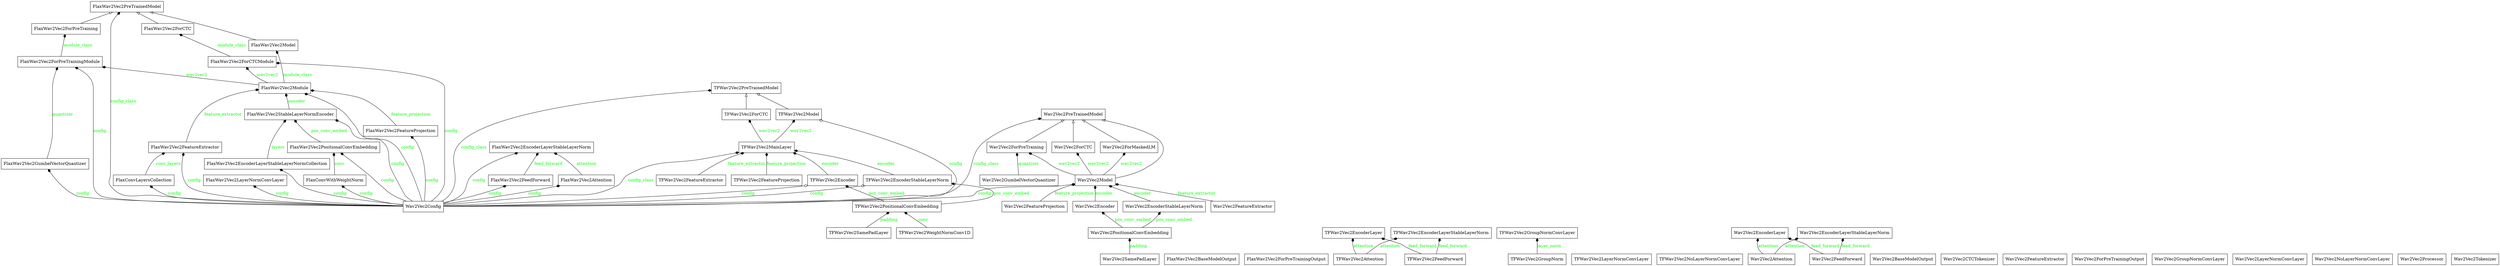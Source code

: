 digraph "classes" {
rankdir=BT
charset="utf-8"
"transformers.models.wav2vec2.modeling_flax_wav2vec2.FlaxConvLayersCollection" [color="black", fontcolor="black", label=<FlaxConvLayersCollection>, shape="record", style="solid"];
"transformers.models.wav2vec2.modeling_flax_wav2vec2.FlaxConvWithWeightNorm" [color="black", fontcolor="black", label=<FlaxConvWithWeightNorm>, shape="record", style="solid"];
"transformers.models.wav2vec2.modeling_flax_wav2vec2.FlaxWav2Vec2Attention" [color="black", fontcolor="black", label=<FlaxWav2Vec2Attention>, shape="record", style="solid"];
"transformers.models.wav2vec2.modeling_flax_wav2vec2.FlaxWav2Vec2BaseModelOutput" [color="black", fontcolor="black", label=<FlaxWav2Vec2BaseModelOutput>, shape="record", style="solid"];
"transformers.models.wav2vec2.modeling_flax_wav2vec2.FlaxWav2Vec2EncoderLayerStableLayerNorm" [color="black", fontcolor="black", label=<FlaxWav2Vec2EncoderLayerStableLayerNorm>, shape="record", style="solid"];
"transformers.models.wav2vec2.modeling_flax_wav2vec2.FlaxWav2Vec2EncoderLayerStableLayerNormCollection" [color="black", fontcolor="black", label=<FlaxWav2Vec2EncoderLayerStableLayerNormCollection>, shape="record", style="solid"];
"transformers.models.wav2vec2.modeling_flax_wav2vec2.FlaxWav2Vec2FeatureExtractor" [color="black", fontcolor="black", label=<FlaxWav2Vec2FeatureExtractor>, shape="record", style="solid"];
"transformers.models.wav2vec2.modeling_flax_wav2vec2.FlaxWav2Vec2FeatureProjection" [color="black", fontcolor="black", label=<FlaxWav2Vec2FeatureProjection>, shape="record", style="solid"];
"transformers.models.wav2vec2.modeling_flax_wav2vec2.FlaxWav2Vec2FeedForward" [color="black", fontcolor="black", label=<FlaxWav2Vec2FeedForward>, shape="record", style="solid"];
"transformers.models.wav2vec2.modeling_flax_wav2vec2.FlaxWav2Vec2ForCTC" [color="black", fontcolor="black", label=<FlaxWav2Vec2ForCTC>, shape="record", style="solid"];
"transformers.models.wav2vec2.modeling_flax_wav2vec2.FlaxWav2Vec2ForCTCModule" [color="black", fontcolor="black", label=<FlaxWav2Vec2ForCTCModule>, shape="record", style="solid"];
"transformers.models.wav2vec2.modeling_flax_wav2vec2.FlaxWav2Vec2ForPreTraining" [color="black", fontcolor="black", label=<FlaxWav2Vec2ForPreTraining>, shape="record", style="solid"];
"transformers.models.wav2vec2.modeling_flax_wav2vec2.FlaxWav2Vec2ForPreTrainingModule" [color="black", fontcolor="black", label=<FlaxWav2Vec2ForPreTrainingModule>, shape="record", style="solid"];
"transformers.models.wav2vec2.modeling_flax_wav2vec2.FlaxWav2Vec2ForPreTrainingOutput" [color="black", fontcolor="black", label=<FlaxWav2Vec2ForPreTrainingOutput>, shape="record", style="solid"];
"transformers.models.wav2vec2.modeling_flax_wav2vec2.FlaxWav2Vec2GumbelVectorQuantizer" [color="black", fontcolor="black", label=<FlaxWav2Vec2GumbelVectorQuantizer>, shape="record", style="solid"];
"transformers.models.wav2vec2.modeling_flax_wav2vec2.FlaxWav2Vec2LayerNormConvLayer" [color="black", fontcolor="black", label=<FlaxWav2Vec2LayerNormConvLayer>, shape="record", style="solid"];
"transformers.models.wav2vec2.modeling_flax_wav2vec2.FlaxWav2Vec2Model" [color="black", fontcolor="black", label=<FlaxWav2Vec2Model>, shape="record", style="solid"];
"transformers.models.wav2vec2.modeling_flax_wav2vec2.FlaxWav2Vec2Module" [color="black", fontcolor="black", label=<FlaxWav2Vec2Module>, shape="record", style="solid"];
"transformers.models.wav2vec2.modeling_flax_wav2vec2.FlaxWav2Vec2PositionalConvEmbedding" [color="black", fontcolor="black", label=<FlaxWav2Vec2PositionalConvEmbedding>, shape="record", style="solid"];
"transformers.models.wav2vec2.modeling_flax_wav2vec2.FlaxWav2Vec2PreTrainedModel" [color="black", fontcolor="black", label=<FlaxWav2Vec2PreTrainedModel>, shape="record", style="solid"];
"transformers.models.wav2vec2.modeling_flax_wav2vec2.FlaxWav2Vec2StableLayerNormEncoder" [color="black", fontcolor="black", label=<FlaxWav2Vec2StableLayerNormEncoder>, shape="record", style="solid"];
"transformers.models.wav2vec2.modeling_tf_wav2vec2.TFWav2Vec2Attention" [color="black", fontcolor="black", label=<TFWav2Vec2Attention>, shape="record", style="solid"];
"transformers.models.wav2vec2.modeling_tf_wav2vec2.TFWav2Vec2Encoder" [color="black", fontcolor="black", label=<TFWav2Vec2Encoder>, shape="record", style="solid"];
"transformers.models.wav2vec2.modeling_tf_wav2vec2.TFWav2Vec2EncoderLayer" [color="black", fontcolor="black", label=<TFWav2Vec2EncoderLayer>, shape="record", style="solid"];
"transformers.models.wav2vec2.modeling_tf_wav2vec2.TFWav2Vec2EncoderLayerStableLayerNorm" [color="black", fontcolor="black", label=<TFWav2Vec2EncoderLayerStableLayerNorm>, shape="record", style="solid"];
"transformers.models.wav2vec2.modeling_tf_wav2vec2.TFWav2Vec2EncoderStableLayerNorm" [color="black", fontcolor="black", label=<TFWav2Vec2EncoderStableLayerNorm>, shape="record", style="solid"];
"transformers.models.wav2vec2.modeling_tf_wav2vec2.TFWav2Vec2FeatureExtractor" [color="black", fontcolor="black", label=<TFWav2Vec2FeatureExtractor>, shape="record", style="solid"];
"transformers.models.wav2vec2.modeling_tf_wav2vec2.TFWav2Vec2FeatureProjection" [color="black", fontcolor="black", label=<TFWav2Vec2FeatureProjection>, shape="record", style="solid"];
"transformers.models.wav2vec2.modeling_tf_wav2vec2.TFWav2Vec2FeedForward" [color="black", fontcolor="black", label=<TFWav2Vec2FeedForward>, shape="record", style="solid"];
"transformers.models.wav2vec2.modeling_tf_wav2vec2.TFWav2Vec2ForCTC" [color="black", fontcolor="black", label=<TFWav2Vec2ForCTC>, shape="record", style="solid"];
"transformers.models.wav2vec2.modeling_tf_wav2vec2.TFWav2Vec2GroupNorm" [color="black", fontcolor="black", label=<TFWav2Vec2GroupNorm>, shape="record", style="solid"];
"transformers.models.wav2vec2.modeling_tf_wav2vec2.TFWav2Vec2GroupNormConvLayer" [color="black", fontcolor="black", label=<TFWav2Vec2GroupNormConvLayer>, shape="record", style="solid"];
"transformers.models.wav2vec2.modeling_tf_wav2vec2.TFWav2Vec2LayerNormConvLayer" [color="black", fontcolor="black", label=<TFWav2Vec2LayerNormConvLayer>, shape="record", style="solid"];
"transformers.models.wav2vec2.modeling_tf_wav2vec2.TFWav2Vec2MainLayer" [color="black", fontcolor="black", label=<TFWav2Vec2MainLayer>, shape="record", style="solid"];
"transformers.models.wav2vec2.modeling_tf_wav2vec2.TFWav2Vec2Model" [color="black", fontcolor="black", label=<TFWav2Vec2Model>, shape="record", style="solid"];
"transformers.models.wav2vec2.modeling_tf_wav2vec2.TFWav2Vec2NoLayerNormConvLayer" [color="black", fontcolor="black", label=<TFWav2Vec2NoLayerNormConvLayer>, shape="record", style="solid"];
"transformers.models.wav2vec2.modeling_tf_wav2vec2.TFWav2Vec2PositionalConvEmbedding" [color="black", fontcolor="black", label=<TFWav2Vec2PositionalConvEmbedding>, shape="record", style="solid"];
"transformers.models.wav2vec2.modeling_tf_wav2vec2.TFWav2Vec2PreTrainedModel" [color="black", fontcolor="black", label=<TFWav2Vec2PreTrainedModel>, shape="record", style="solid"];
"transformers.models.wav2vec2.modeling_tf_wav2vec2.TFWav2Vec2SamePadLayer" [color="black", fontcolor="black", label=<TFWav2Vec2SamePadLayer>, shape="record", style="solid"];
"transformers.models.wav2vec2.modeling_tf_wav2vec2.TFWav2Vec2WeightNormConv1D" [color="black", fontcolor="black", label=<TFWav2Vec2WeightNormConv1D>, shape="record", style="solid"];
"transformers.models.wav2vec2.modeling_wav2vec2.Wav2Vec2Attention" [color="black", fontcolor="black", label=<Wav2Vec2Attention>, shape="record", style="solid"];
"transformers.models.wav2vec2.modeling_wav2vec2.Wav2Vec2BaseModelOutput" [color="black", fontcolor="black", label=<Wav2Vec2BaseModelOutput>, shape="record", style="solid"];
"transformers.models.wav2vec2.tokenization_wav2vec2.Wav2Vec2CTCTokenizer" [color="black", fontcolor="black", label=<Wav2Vec2CTCTokenizer>, shape="record", style="solid"];
"transformers.models.wav2vec2.configuration_wav2vec2.Wav2Vec2Config" [color="black", fontcolor="black", label=<Wav2Vec2Config>, shape="record", style="solid"];
"transformers.models.wav2vec2.modeling_wav2vec2.Wav2Vec2Encoder" [color="black", fontcolor="black", label=<Wav2Vec2Encoder>, shape="record", style="solid"];
"transformers.models.wav2vec2.modeling_wav2vec2.Wav2Vec2EncoderLayer" [color="black", fontcolor="black", label=<Wav2Vec2EncoderLayer>, shape="record", style="solid"];
"transformers.models.wav2vec2.modeling_wav2vec2.Wav2Vec2EncoderLayerStableLayerNorm" [color="black", fontcolor="black", label=<Wav2Vec2EncoderLayerStableLayerNorm>, shape="record", style="solid"];
"transformers.models.wav2vec2.modeling_wav2vec2.Wav2Vec2EncoderStableLayerNorm" [color="black", fontcolor="black", label=<Wav2Vec2EncoderStableLayerNorm>, shape="record", style="solid"];
"transformers.models.wav2vec2.feature_extraction_wav2vec2.Wav2Vec2FeatureExtractor" [color="black", fontcolor="black", label=<Wav2Vec2FeatureExtractor>, shape="record", style="solid"];
"transformers.models.wav2vec2.modeling_wav2vec2.Wav2Vec2FeatureExtractor" [color="black", fontcolor="black", label=<Wav2Vec2FeatureExtractor>, shape="record", style="solid"];
"transformers.models.wav2vec2.modeling_wav2vec2.Wav2Vec2FeatureProjection" [color="black", fontcolor="black", label=<Wav2Vec2FeatureProjection>, shape="record", style="solid"];
"transformers.models.wav2vec2.modeling_wav2vec2.Wav2Vec2FeedForward" [color="black", fontcolor="black", label=<Wav2Vec2FeedForward>, shape="record", style="solid"];
"transformers.models.wav2vec2.modeling_wav2vec2.Wav2Vec2ForCTC" [color="black", fontcolor="black", label=<Wav2Vec2ForCTC>, shape="record", style="solid"];
"transformers.models.wav2vec2.modeling_wav2vec2.Wav2Vec2ForMaskedLM" [color="black", fontcolor="black", label=<Wav2Vec2ForMaskedLM>, shape="record", style="solid"];
"transformers.models.wav2vec2.modeling_wav2vec2.Wav2Vec2ForPreTraining" [color="black", fontcolor="black", label=<Wav2Vec2ForPreTraining>, shape="record", style="solid"];
"transformers.models.wav2vec2.modeling_wav2vec2.Wav2Vec2ForPreTrainingOutput" [color="black", fontcolor="black", label=<Wav2Vec2ForPreTrainingOutput>, shape="record", style="solid"];
"transformers.models.wav2vec2.modeling_wav2vec2.Wav2Vec2GroupNormConvLayer" [color="black", fontcolor="black", label=<Wav2Vec2GroupNormConvLayer>, shape="record", style="solid"];
"transformers.models.wav2vec2.modeling_wav2vec2.Wav2Vec2GumbelVectorQuantizer" [color="black", fontcolor="black", label=<Wav2Vec2GumbelVectorQuantizer>, shape="record", style="solid"];
"transformers.models.wav2vec2.modeling_wav2vec2.Wav2Vec2LayerNormConvLayer" [color="black", fontcolor="black", label=<Wav2Vec2LayerNormConvLayer>, shape="record", style="solid"];
"transformers.models.wav2vec2.modeling_wav2vec2.Wav2Vec2Model" [color="black", fontcolor="black", label=<Wav2Vec2Model>, shape="record", style="solid"];
"transformers.models.wav2vec2.modeling_wav2vec2.Wav2Vec2NoLayerNormConvLayer" [color="black", fontcolor="black", label=<Wav2Vec2NoLayerNormConvLayer>, shape="record", style="solid"];
"transformers.models.wav2vec2.modeling_wav2vec2.Wav2Vec2PositionalConvEmbedding" [color="black", fontcolor="black", label=<Wav2Vec2PositionalConvEmbedding>, shape="record", style="solid"];
"transformers.models.wav2vec2.modeling_wav2vec2.Wav2Vec2PreTrainedModel" [color="black", fontcolor="black", label=<Wav2Vec2PreTrainedModel>, shape="record", style="solid"];
"transformers.models.wav2vec2.processing_wav2vec2.Wav2Vec2Processor" [color="black", fontcolor="black", label=<Wav2Vec2Processor>, shape="record", style="solid"];
"transformers.models.wav2vec2.modeling_wav2vec2.Wav2Vec2SamePadLayer" [color="black", fontcolor="black", label=<Wav2Vec2SamePadLayer>, shape="record", style="solid"];
"transformers.models.wav2vec2.tokenization_wav2vec2.Wav2Vec2Tokenizer" [color="black", fontcolor="black", label=<Wav2Vec2Tokenizer>, shape="record", style="solid"];
"transformers.models.wav2vec2.modeling_flax_wav2vec2.FlaxWav2Vec2ForCTC" -> "transformers.models.wav2vec2.modeling_flax_wav2vec2.FlaxWav2Vec2PreTrainedModel" [arrowhead="empty", arrowtail="none"];
"transformers.models.wav2vec2.modeling_flax_wav2vec2.FlaxWav2Vec2ForPreTraining" -> "transformers.models.wav2vec2.modeling_flax_wav2vec2.FlaxWav2Vec2PreTrainedModel" [arrowhead="empty", arrowtail="none"];
"transformers.models.wav2vec2.modeling_flax_wav2vec2.FlaxWav2Vec2Model" -> "transformers.models.wav2vec2.modeling_flax_wav2vec2.FlaxWav2Vec2PreTrainedModel" [arrowhead="empty", arrowtail="none"];
"transformers.models.wav2vec2.modeling_tf_wav2vec2.TFWav2Vec2ForCTC" -> "transformers.models.wav2vec2.modeling_tf_wav2vec2.TFWav2Vec2PreTrainedModel" [arrowhead="empty", arrowtail="none"];
"transformers.models.wav2vec2.modeling_tf_wav2vec2.TFWav2Vec2Model" -> "transformers.models.wav2vec2.modeling_tf_wav2vec2.TFWav2Vec2PreTrainedModel" [arrowhead="empty", arrowtail="none"];
"transformers.models.wav2vec2.modeling_wav2vec2.Wav2Vec2ForCTC" -> "transformers.models.wav2vec2.modeling_wav2vec2.Wav2Vec2PreTrainedModel" [arrowhead="empty", arrowtail="none"];
"transformers.models.wav2vec2.modeling_wav2vec2.Wav2Vec2ForMaskedLM" -> "transformers.models.wav2vec2.modeling_wav2vec2.Wav2Vec2PreTrainedModel" [arrowhead="empty", arrowtail="none"];
"transformers.models.wav2vec2.modeling_wav2vec2.Wav2Vec2ForPreTraining" -> "transformers.models.wav2vec2.modeling_wav2vec2.Wav2Vec2PreTrainedModel" [arrowhead="empty", arrowtail="none"];
"transformers.models.wav2vec2.modeling_wav2vec2.Wav2Vec2Model" -> "transformers.models.wav2vec2.modeling_wav2vec2.Wav2Vec2PreTrainedModel" [arrowhead="empty", arrowtail="none"];
"transformers.models.wav2vec2.configuration_wav2vec2.Wav2Vec2Config" -> "transformers.models.wav2vec2.modeling_flax_wav2vec2.FlaxConvLayersCollection" [arrowhead="diamond", arrowtail="none", fontcolor="green", label="config", style="solid"];
"transformers.models.wav2vec2.configuration_wav2vec2.Wav2Vec2Config" -> "transformers.models.wav2vec2.modeling_flax_wav2vec2.FlaxConvWithWeightNorm" [arrowhead="diamond", arrowtail="none", fontcolor="green", label="config", style="solid"];
"transformers.models.wav2vec2.configuration_wav2vec2.Wav2Vec2Config" -> "transformers.models.wav2vec2.modeling_flax_wav2vec2.FlaxWav2Vec2Attention" [arrowhead="diamond", arrowtail="none", fontcolor="green", label="config", style="solid"];
"transformers.models.wav2vec2.configuration_wav2vec2.Wav2Vec2Config" -> "transformers.models.wav2vec2.modeling_flax_wav2vec2.FlaxWav2Vec2EncoderLayerStableLayerNorm" [arrowhead="diamond", arrowtail="none", fontcolor="green", label="config", style="solid"];
"transformers.models.wav2vec2.configuration_wav2vec2.Wav2Vec2Config" -> "transformers.models.wav2vec2.modeling_flax_wav2vec2.FlaxWav2Vec2EncoderLayerStableLayerNormCollection" [arrowhead="diamond", arrowtail="none", fontcolor="green", label="config", style="solid"];
"transformers.models.wav2vec2.configuration_wav2vec2.Wav2Vec2Config" -> "transformers.models.wav2vec2.modeling_flax_wav2vec2.FlaxWav2Vec2FeatureExtractor" [arrowhead="diamond", arrowtail="none", fontcolor="green", label="config", style="solid"];
"transformers.models.wav2vec2.configuration_wav2vec2.Wav2Vec2Config" -> "transformers.models.wav2vec2.modeling_flax_wav2vec2.FlaxWav2Vec2FeatureProjection" [arrowhead="diamond", arrowtail="none", fontcolor="green", label="config", style="solid"];
"transformers.models.wav2vec2.configuration_wav2vec2.Wav2Vec2Config" -> "transformers.models.wav2vec2.modeling_flax_wav2vec2.FlaxWav2Vec2FeedForward" [arrowhead="diamond", arrowtail="none", fontcolor="green", label="config", style="solid"];
"transformers.models.wav2vec2.configuration_wav2vec2.Wav2Vec2Config" -> "transformers.models.wav2vec2.modeling_flax_wav2vec2.FlaxWav2Vec2ForCTCModule" [arrowhead="diamond", arrowtail="none", fontcolor="green", label="config", style="solid"];
"transformers.models.wav2vec2.configuration_wav2vec2.Wav2Vec2Config" -> "transformers.models.wav2vec2.modeling_flax_wav2vec2.FlaxWav2Vec2ForPreTrainingModule" [arrowhead="diamond", arrowtail="none", fontcolor="green", label="config", style="solid"];
"transformers.models.wav2vec2.configuration_wav2vec2.Wav2Vec2Config" -> "transformers.models.wav2vec2.modeling_flax_wav2vec2.FlaxWav2Vec2GumbelVectorQuantizer" [arrowhead="diamond", arrowtail="none", fontcolor="green", label="config", style="solid"];
"transformers.models.wav2vec2.configuration_wav2vec2.Wav2Vec2Config" -> "transformers.models.wav2vec2.modeling_flax_wav2vec2.FlaxWav2Vec2LayerNormConvLayer" [arrowhead="diamond", arrowtail="none", fontcolor="green", label="config", style="solid"];
"transformers.models.wav2vec2.configuration_wav2vec2.Wav2Vec2Config" -> "transformers.models.wav2vec2.modeling_flax_wav2vec2.FlaxWav2Vec2Module" [arrowhead="diamond", arrowtail="none", fontcolor="green", label="config", style="solid"];
"transformers.models.wav2vec2.configuration_wav2vec2.Wav2Vec2Config" -> "transformers.models.wav2vec2.modeling_flax_wav2vec2.FlaxWav2Vec2PositionalConvEmbedding" [arrowhead="diamond", arrowtail="none", fontcolor="green", label="config", style="solid"];
"transformers.models.wav2vec2.configuration_wav2vec2.Wav2Vec2Config" -> "transformers.models.wav2vec2.modeling_flax_wav2vec2.FlaxWav2Vec2PreTrainedModel" [arrowhead="diamond", arrowtail="none", fontcolor="green", label="config_class", style="solid"];
"transformers.models.wav2vec2.configuration_wav2vec2.Wav2Vec2Config" -> "transformers.models.wav2vec2.modeling_flax_wav2vec2.FlaxWav2Vec2StableLayerNormEncoder" [arrowhead="diamond", arrowtail="none", fontcolor="green", label="config", style="solid"];
"transformers.models.wav2vec2.configuration_wav2vec2.Wav2Vec2Config" -> "transformers.models.wav2vec2.modeling_tf_wav2vec2.TFWav2Vec2MainLayer" [arrowhead="diamond", arrowtail="none", fontcolor="green", label="config_class", style="solid"];
"transformers.models.wav2vec2.configuration_wav2vec2.Wav2Vec2Config" -> "transformers.models.wav2vec2.modeling_tf_wav2vec2.TFWav2Vec2PreTrainedModel" [arrowhead="diamond", arrowtail="none", fontcolor="green", label="config_class", style="solid"];
"transformers.models.wav2vec2.configuration_wav2vec2.Wav2Vec2Config" -> "transformers.models.wav2vec2.modeling_wav2vec2.Wav2Vec2PreTrainedModel" [arrowhead="diamond", arrowtail="none", fontcolor="green", label="config_class", style="solid"];
"transformers.models.wav2vec2.modeling_flax_wav2vec2.FlaxConvLayersCollection" -> "transformers.models.wav2vec2.modeling_flax_wav2vec2.FlaxWav2Vec2FeatureExtractor" [arrowhead="diamond", arrowtail="none", fontcolor="green", label="conv_layers", style="solid"];
"transformers.models.wav2vec2.modeling_flax_wav2vec2.FlaxConvWithWeightNorm" -> "transformers.models.wav2vec2.modeling_flax_wav2vec2.FlaxWav2Vec2PositionalConvEmbedding" [arrowhead="diamond", arrowtail="none", fontcolor="green", label="conv", style="solid"];
"transformers.models.wav2vec2.modeling_flax_wav2vec2.FlaxWav2Vec2Attention" -> "transformers.models.wav2vec2.modeling_flax_wav2vec2.FlaxWav2Vec2EncoderLayerStableLayerNorm" [arrowhead="diamond", arrowtail="none", fontcolor="green", label="attention", style="solid"];
"transformers.models.wav2vec2.modeling_flax_wav2vec2.FlaxWav2Vec2EncoderLayerStableLayerNormCollection" -> "transformers.models.wav2vec2.modeling_flax_wav2vec2.FlaxWav2Vec2StableLayerNormEncoder" [arrowhead="diamond", arrowtail="none", fontcolor="green", label="layers", style="solid"];
"transformers.models.wav2vec2.modeling_flax_wav2vec2.FlaxWav2Vec2FeatureExtractor" -> "transformers.models.wav2vec2.modeling_flax_wav2vec2.FlaxWav2Vec2Module" [arrowhead="diamond", arrowtail="none", fontcolor="green", label="feature_extractor", style="solid"];
"transformers.models.wav2vec2.modeling_flax_wav2vec2.FlaxWav2Vec2FeatureProjection" -> "transformers.models.wav2vec2.modeling_flax_wav2vec2.FlaxWav2Vec2Module" [arrowhead="diamond", arrowtail="none", fontcolor="green", label="feature_projection", style="solid"];
"transformers.models.wav2vec2.modeling_flax_wav2vec2.FlaxWav2Vec2FeedForward" -> "transformers.models.wav2vec2.modeling_flax_wav2vec2.FlaxWav2Vec2EncoderLayerStableLayerNorm" [arrowhead="diamond", arrowtail="none", fontcolor="green", label="feed_forward", style="solid"];
"transformers.models.wav2vec2.modeling_flax_wav2vec2.FlaxWav2Vec2ForCTCModule" -> "transformers.models.wav2vec2.modeling_flax_wav2vec2.FlaxWav2Vec2ForCTC" [arrowhead="diamond", arrowtail="none", fontcolor="green", label="module_class", style="solid"];
"transformers.models.wav2vec2.modeling_flax_wav2vec2.FlaxWav2Vec2ForPreTrainingModule" -> "transformers.models.wav2vec2.modeling_flax_wav2vec2.FlaxWav2Vec2ForPreTraining" [arrowhead="diamond", arrowtail="none", fontcolor="green", label="module_class", style="solid"];
"transformers.models.wav2vec2.modeling_flax_wav2vec2.FlaxWav2Vec2GumbelVectorQuantizer" -> "transformers.models.wav2vec2.modeling_flax_wav2vec2.FlaxWav2Vec2ForPreTrainingModule" [arrowhead="diamond", arrowtail="none", fontcolor="green", label="quantizer", style="solid"];
"transformers.models.wav2vec2.modeling_flax_wav2vec2.FlaxWav2Vec2Module" -> "transformers.models.wav2vec2.modeling_flax_wav2vec2.FlaxWav2Vec2ForCTCModule" [arrowhead="diamond", arrowtail="none", fontcolor="green", label="wav2vec2", style="solid"];
"transformers.models.wav2vec2.modeling_flax_wav2vec2.FlaxWav2Vec2Module" -> "transformers.models.wav2vec2.modeling_flax_wav2vec2.FlaxWav2Vec2ForPreTrainingModule" [arrowhead="diamond", arrowtail="none", fontcolor="green", label="wav2vec2", style="solid"];
"transformers.models.wav2vec2.modeling_flax_wav2vec2.FlaxWav2Vec2Module" -> "transformers.models.wav2vec2.modeling_flax_wav2vec2.FlaxWav2Vec2Model" [arrowhead="diamond", arrowtail="none", fontcolor="green", label="module_class", style="solid"];
"transformers.models.wav2vec2.modeling_flax_wav2vec2.FlaxWav2Vec2PositionalConvEmbedding" -> "transformers.models.wav2vec2.modeling_flax_wav2vec2.FlaxWav2Vec2StableLayerNormEncoder" [arrowhead="diamond", arrowtail="none", fontcolor="green", label="pos_conv_embed", style="solid"];
"transformers.models.wav2vec2.modeling_flax_wav2vec2.FlaxWav2Vec2StableLayerNormEncoder" -> "transformers.models.wav2vec2.modeling_flax_wav2vec2.FlaxWav2Vec2Module" [arrowhead="diamond", arrowtail="none", fontcolor="green", label="encoder", style="solid"];
"transformers.models.wav2vec2.modeling_tf_wav2vec2.TFWav2Vec2Attention" -> "transformers.models.wav2vec2.modeling_tf_wav2vec2.TFWav2Vec2EncoderLayer" [arrowhead="diamond", arrowtail="none", fontcolor="green", label="attention", style="solid"];
"transformers.models.wav2vec2.modeling_tf_wav2vec2.TFWav2Vec2Attention" -> "transformers.models.wav2vec2.modeling_tf_wav2vec2.TFWav2Vec2EncoderLayerStableLayerNorm" [arrowhead="diamond", arrowtail="none", fontcolor="green", label="attention", style="solid"];
"transformers.models.wav2vec2.modeling_tf_wav2vec2.TFWav2Vec2Encoder" -> "transformers.models.wav2vec2.modeling_tf_wav2vec2.TFWav2Vec2MainLayer" [arrowhead="diamond", arrowtail="none", fontcolor="green", label="encoder", style="solid"];
"transformers.models.wav2vec2.modeling_tf_wav2vec2.TFWav2Vec2EncoderStableLayerNorm" -> "transformers.models.wav2vec2.modeling_tf_wav2vec2.TFWav2Vec2MainLayer" [arrowhead="diamond", arrowtail="none", fontcolor="green", label="encoder", style="solid"];
"transformers.models.wav2vec2.modeling_tf_wav2vec2.TFWav2Vec2FeatureExtractor" -> "transformers.models.wav2vec2.modeling_tf_wav2vec2.TFWav2Vec2MainLayer" [arrowhead="diamond", arrowtail="none", fontcolor="green", label="feature_extractor", style="solid"];
"transformers.models.wav2vec2.modeling_tf_wav2vec2.TFWav2Vec2FeatureProjection" -> "transformers.models.wav2vec2.modeling_tf_wav2vec2.TFWav2Vec2MainLayer" [arrowhead="diamond", arrowtail="none", fontcolor="green", label="feature_projection", style="solid"];
"transformers.models.wav2vec2.modeling_tf_wav2vec2.TFWav2Vec2FeedForward" -> "transformers.models.wav2vec2.modeling_tf_wav2vec2.TFWav2Vec2EncoderLayer" [arrowhead="diamond", arrowtail="none", fontcolor="green", label="feed_forward", style="solid"];
"transformers.models.wav2vec2.modeling_tf_wav2vec2.TFWav2Vec2FeedForward" -> "transformers.models.wav2vec2.modeling_tf_wav2vec2.TFWav2Vec2EncoderLayerStableLayerNorm" [arrowhead="diamond", arrowtail="none", fontcolor="green", label="feed_forward", style="solid"];
"transformers.models.wav2vec2.modeling_tf_wav2vec2.TFWav2Vec2GroupNorm" -> "transformers.models.wav2vec2.modeling_tf_wav2vec2.TFWav2Vec2GroupNormConvLayer" [arrowhead="diamond", arrowtail="none", fontcolor="green", label="layer_norm", style="solid"];
"transformers.models.wav2vec2.modeling_tf_wav2vec2.TFWav2Vec2MainLayer" -> "transformers.models.wav2vec2.modeling_tf_wav2vec2.TFWav2Vec2ForCTC" [arrowhead="diamond", arrowtail="none", fontcolor="green", label="wav2vec2", style="solid"];
"transformers.models.wav2vec2.modeling_tf_wav2vec2.TFWav2Vec2MainLayer" -> "transformers.models.wav2vec2.modeling_tf_wav2vec2.TFWav2Vec2Model" [arrowhead="diamond", arrowtail="none", fontcolor="green", label="wav2vec2", style="solid"];
"transformers.models.wav2vec2.modeling_tf_wav2vec2.TFWav2Vec2PositionalConvEmbedding" -> "transformers.models.wav2vec2.modeling_tf_wav2vec2.TFWav2Vec2Encoder" [arrowhead="diamond", arrowtail="none", fontcolor="green", label="pos_conv_embed", style="solid"];
"transformers.models.wav2vec2.modeling_tf_wav2vec2.TFWav2Vec2PositionalConvEmbedding" -> "transformers.models.wav2vec2.modeling_tf_wav2vec2.TFWav2Vec2EncoderStableLayerNorm" [arrowhead="diamond", arrowtail="none", fontcolor="green", label="pos_conv_embed", style="solid"];
"transformers.models.wav2vec2.modeling_tf_wav2vec2.TFWav2Vec2SamePadLayer" -> "transformers.models.wav2vec2.modeling_tf_wav2vec2.TFWav2Vec2PositionalConvEmbedding" [arrowhead="diamond", arrowtail="none", fontcolor="green", label="padding", style="solid"];
"transformers.models.wav2vec2.modeling_tf_wav2vec2.TFWav2Vec2WeightNormConv1D" -> "transformers.models.wav2vec2.modeling_tf_wav2vec2.TFWav2Vec2PositionalConvEmbedding" [arrowhead="diamond", arrowtail="none", fontcolor="green", label="conv", style="solid"];
"transformers.models.wav2vec2.modeling_wav2vec2.Wav2Vec2Attention" -> "transformers.models.wav2vec2.modeling_wav2vec2.Wav2Vec2EncoderLayer" [arrowhead="diamond", arrowtail="none", fontcolor="green", label="attention", style="solid"];
"transformers.models.wav2vec2.modeling_wav2vec2.Wav2Vec2Attention" -> "transformers.models.wav2vec2.modeling_wav2vec2.Wav2Vec2EncoderLayerStableLayerNorm" [arrowhead="diamond", arrowtail="none", fontcolor="green", label="attention", style="solid"];
"transformers.models.wav2vec2.modeling_wav2vec2.Wav2Vec2Encoder" -> "transformers.models.wav2vec2.modeling_wav2vec2.Wav2Vec2Model" [arrowhead="diamond", arrowtail="none", fontcolor="green", label="encoder", style="solid"];
"transformers.models.wav2vec2.modeling_wav2vec2.Wav2Vec2EncoderStableLayerNorm" -> "transformers.models.wav2vec2.modeling_wav2vec2.Wav2Vec2Model" [arrowhead="diamond", arrowtail="none", fontcolor="green", label="encoder", style="solid"];
"transformers.models.wav2vec2.modeling_wav2vec2.Wav2Vec2FeatureExtractor" -> "transformers.models.wav2vec2.modeling_wav2vec2.Wav2Vec2Model" [arrowhead="diamond", arrowtail="none", fontcolor="green", label="feature_extractor", style="solid"];
"transformers.models.wav2vec2.modeling_wav2vec2.Wav2Vec2FeatureProjection" -> "transformers.models.wav2vec2.modeling_wav2vec2.Wav2Vec2Model" [arrowhead="diamond", arrowtail="none", fontcolor="green", label="feature_projection", style="solid"];
"transformers.models.wav2vec2.modeling_wav2vec2.Wav2Vec2FeedForward" -> "transformers.models.wav2vec2.modeling_wav2vec2.Wav2Vec2EncoderLayer" [arrowhead="diamond", arrowtail="none", fontcolor="green", label="feed_forward", style="solid"];
"transformers.models.wav2vec2.modeling_wav2vec2.Wav2Vec2FeedForward" -> "transformers.models.wav2vec2.modeling_wav2vec2.Wav2Vec2EncoderLayerStableLayerNorm" [arrowhead="diamond", arrowtail="none", fontcolor="green", label="feed_forward", style="solid"];
"transformers.models.wav2vec2.modeling_wav2vec2.Wav2Vec2GumbelVectorQuantizer" -> "transformers.models.wav2vec2.modeling_wav2vec2.Wav2Vec2ForPreTraining" [arrowhead="diamond", arrowtail="none", fontcolor="green", label="quantizer", style="solid"];
"transformers.models.wav2vec2.modeling_wav2vec2.Wav2Vec2Model" -> "transformers.models.wav2vec2.modeling_wav2vec2.Wav2Vec2ForCTC" [arrowhead="diamond", arrowtail="none", fontcolor="green", label="wav2vec2", style="solid"];
"transformers.models.wav2vec2.modeling_wav2vec2.Wav2Vec2Model" -> "transformers.models.wav2vec2.modeling_wav2vec2.Wav2Vec2ForMaskedLM" [arrowhead="diamond", arrowtail="none", fontcolor="green", label="wav2vec2", style="solid"];
"transformers.models.wav2vec2.modeling_wav2vec2.Wav2Vec2Model" -> "transformers.models.wav2vec2.modeling_wav2vec2.Wav2Vec2ForPreTraining" [arrowhead="diamond", arrowtail="none", fontcolor="green", label="wav2vec2", style="solid"];
"transformers.models.wav2vec2.modeling_wav2vec2.Wav2Vec2PositionalConvEmbedding" -> "transformers.models.wav2vec2.modeling_wav2vec2.Wav2Vec2Encoder" [arrowhead="diamond", arrowtail="none", fontcolor="green", label="pos_conv_embed", style="solid"];
"transformers.models.wav2vec2.modeling_wav2vec2.Wav2Vec2PositionalConvEmbedding" -> "transformers.models.wav2vec2.modeling_wav2vec2.Wav2Vec2EncoderStableLayerNorm" [arrowhead="diamond", arrowtail="none", fontcolor="green", label="pos_conv_embed", style="solid"];
"transformers.models.wav2vec2.modeling_wav2vec2.Wav2Vec2SamePadLayer" -> "transformers.models.wav2vec2.modeling_wav2vec2.Wav2Vec2PositionalConvEmbedding" [arrowhead="diamond", arrowtail="none", fontcolor="green", label="padding", style="solid"];
"transformers.models.wav2vec2.configuration_wav2vec2.Wav2Vec2Config" -> "transformers.models.wav2vec2.modeling_tf_wav2vec2.TFWav2Vec2Encoder" [arrowhead="odiamond", arrowtail="none", fontcolor="green", label="config", style="solid"];
"transformers.models.wav2vec2.configuration_wav2vec2.Wav2Vec2Config" -> "transformers.models.wav2vec2.modeling_tf_wav2vec2.TFWav2Vec2EncoderStableLayerNorm" [arrowhead="odiamond", arrowtail="none", fontcolor="green", label="config", style="solid"];
"transformers.models.wav2vec2.configuration_wav2vec2.Wav2Vec2Config" -> "transformers.models.wav2vec2.modeling_tf_wav2vec2.TFWav2Vec2Model" [arrowhead="odiamond", arrowtail="none", fontcolor="green", label="config", style="solid"];
"transformers.models.wav2vec2.configuration_wav2vec2.Wav2Vec2Config" -> "transformers.models.wav2vec2.modeling_wav2vec2.Wav2Vec2Model" [arrowhead="odiamond", arrowtail="none", fontcolor="green", label="config", style="solid"];
}
